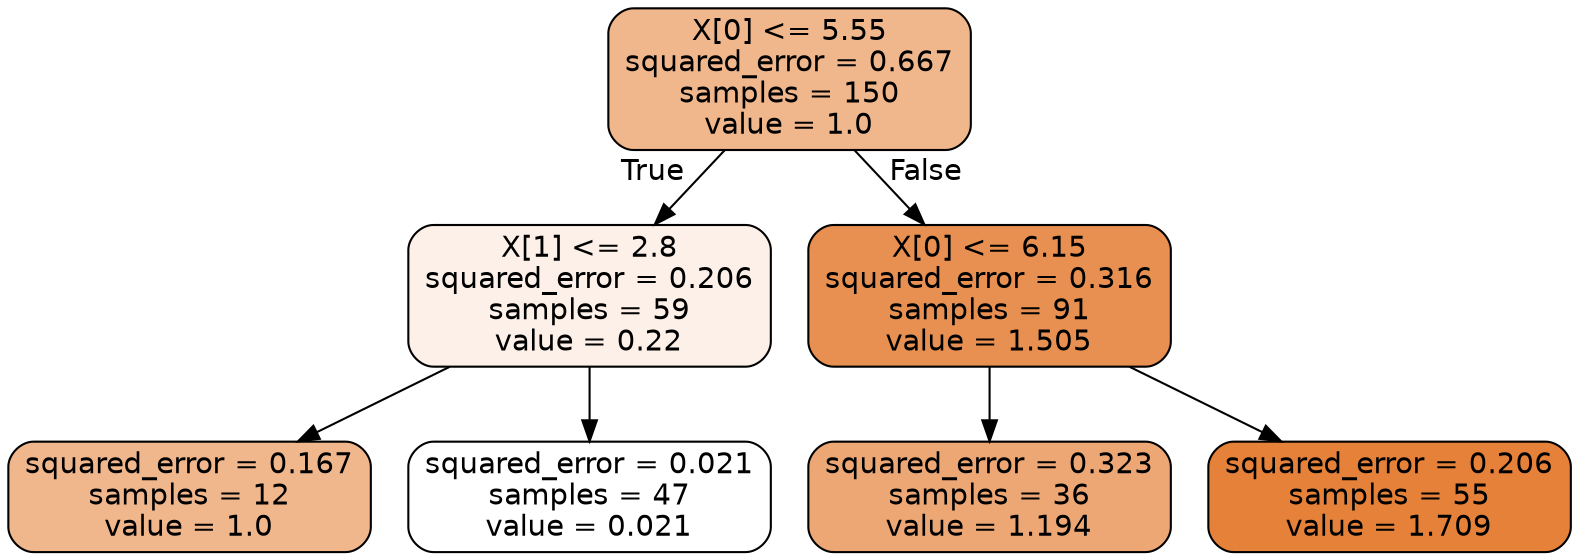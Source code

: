 digraph Tree {
node [shape=box, style="filled, rounded", color="black", fontname="helvetica"] ;
edge [fontname="helvetica"] ;
0 [label="X[0] <= 5.55\nsquared_error = 0.667\nsamples = 150\nvalue = 1.0", fillcolor="#f0b68c"] ;
1 [label="X[1] <= 2.8\nsquared_error = 0.206\nsamples = 59\nvalue = 0.22", fillcolor="#fcf0e8"] ;
0 -> 1 [labeldistance=2.5, labelangle=45, headlabel="True"] ;
2 [label="squared_error = 0.167\nsamples = 12\nvalue = 1.0", fillcolor="#f0b68c"] ;
1 -> 2 ;
3 [label="squared_error = 0.021\nsamples = 47\nvalue = 0.021", fillcolor="#ffffff"] ;
1 -> 3 ;
4 [label="X[0] <= 6.15\nsquared_error = 0.316\nsamples = 91\nvalue = 1.505", fillcolor="#e89051"] ;
0 -> 4 [labeldistance=2.5, labelangle=-45, headlabel="False"] ;
5 [label="squared_error = 0.323\nsamples = 36\nvalue = 1.194", fillcolor="#eda775"] ;
4 -> 5 ;
6 [label="squared_error = 0.206\nsamples = 55\nvalue = 1.709", fillcolor="#e58139"] ;
4 -> 6 ;
}